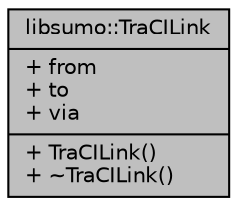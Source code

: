 digraph "libsumo::TraCILink"
{
  edge [fontname="Helvetica",fontsize="10",labelfontname="Helvetica",labelfontsize="10"];
  node [fontname="Helvetica",fontsize="10",shape=record];
  Node1 [label="{libsumo::TraCILink\n|+ from\l+ to\l+ via\l|+ TraCILink()\l+ ~TraCILink()\l}",height=0.2,width=0.4,color="black", fillcolor="grey75", style="filled", fontcolor="black"];
}
